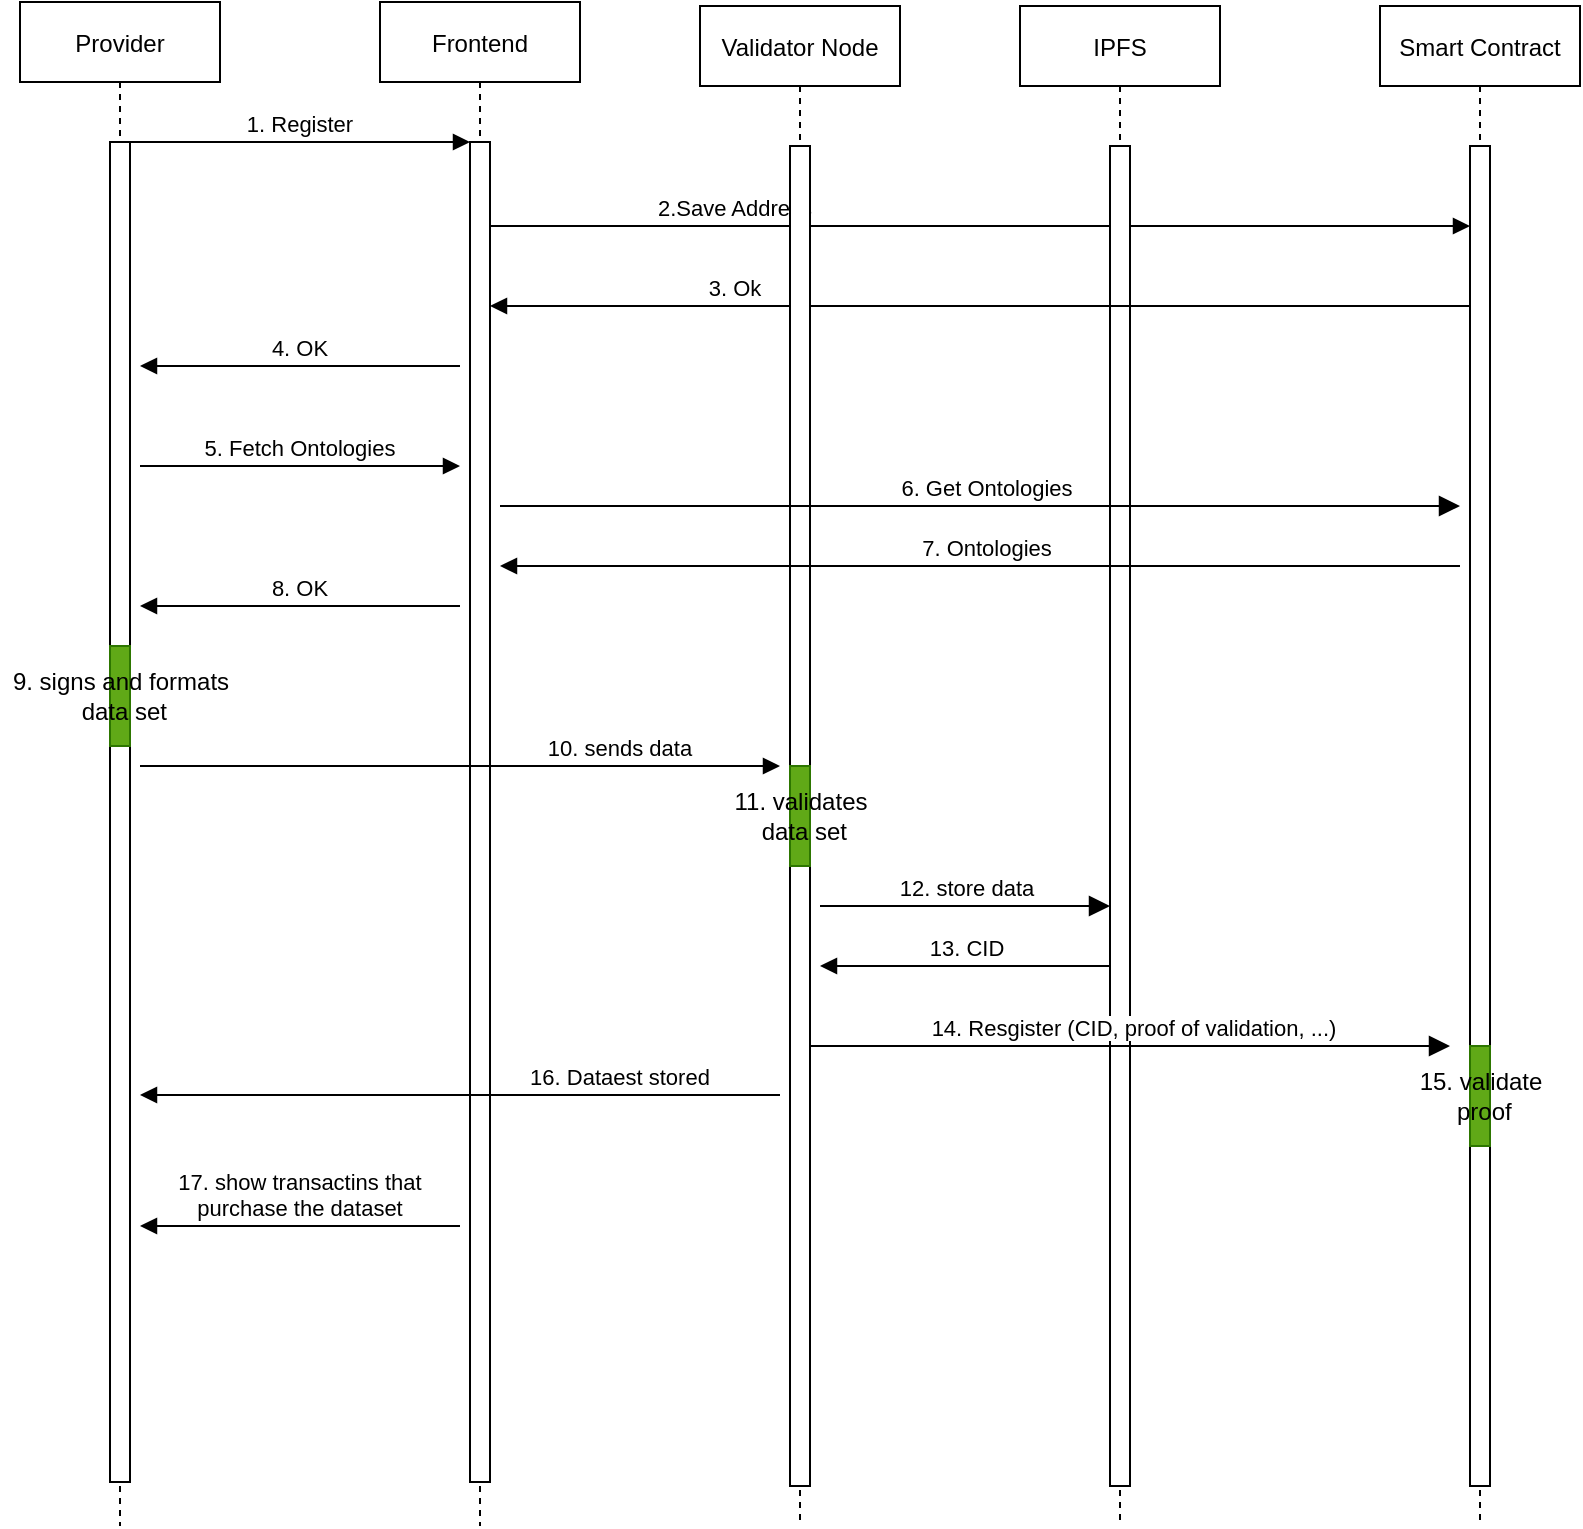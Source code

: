 <mxfile>
    <diagram id="53vZRzIDgZGgw-JT5D9q" name="Page-1">
        <mxGraphModel dx="690" dy="558" grid="1" gridSize="10" guides="1" tooltips="1" connect="1" arrows="1" fold="1" page="1" pageScale="1" pageWidth="850" pageHeight="1100" math="0" shadow="0">
            <root>
                <mxCell id="0"/>
                <mxCell id="1" parent="0"/>
                <mxCell id="2" value="Provider" style="shape=umlLifeline;perimeter=lifelinePerimeter;container=1;collapsible=0;recursiveResize=0;rounded=0;shadow=0;strokeWidth=1;" parent="1" vertex="1">
                    <mxGeometry x="20" y="78" width="100" height="762" as="geometry"/>
                </mxCell>
                <mxCell id="3" value="" style="points=[];perimeter=orthogonalPerimeter;rounded=0;shadow=0;strokeWidth=1;" parent="2" vertex="1">
                    <mxGeometry x="45" y="70" width="10" height="670" as="geometry"/>
                </mxCell>
                <mxCell id="6" value="Frontend" style="shape=umlLifeline;perimeter=lifelinePerimeter;container=1;collapsible=0;recursiveResize=0;rounded=0;shadow=0;strokeWidth=1;" parent="1" vertex="1">
                    <mxGeometry x="200" y="78" width="100" height="762" as="geometry"/>
                </mxCell>
                <mxCell id="7" value="" style="points=[];perimeter=orthogonalPerimeter;rounded=0;shadow=0;strokeWidth=1;" parent="6" vertex="1">
                    <mxGeometry x="45" y="70" width="10" height="670" as="geometry"/>
                </mxCell>
                <mxCell id="9" value="1. Register" style="verticalAlign=bottom;endArrow=block;entryX=0;entryY=0;shadow=0;strokeWidth=1;" parent="1" source="3" target="7" edge="1">
                    <mxGeometry relative="1" as="geometry">
                        <mxPoint x="250" y="160" as="sourcePoint"/>
                    </mxGeometry>
                </mxCell>
                <mxCell id="10" value="2.Save Address" style="verticalAlign=bottom;endArrow=block;shadow=0;strokeWidth=1;" parent="1" source="7" target="15" edge="1">
                    <mxGeometry x="-0.499" relative="1" as="geometry">
                        <mxPoint x="215" y="200" as="sourcePoint"/>
                        <mxPoint x="670" y="190" as="targetPoint"/>
                        <Array as="points">
                            <mxPoint x="480" y="190"/>
                            <mxPoint x="590" y="190"/>
                        </Array>
                        <mxPoint as="offset"/>
                    </mxGeometry>
                </mxCell>
                <mxCell id="12" value="IPFS" style="shape=umlLifeline;perimeter=lifelinePerimeter;container=1;collapsible=0;recursiveResize=0;rounded=0;shadow=0;strokeWidth=1;" parent="1" vertex="1">
                    <mxGeometry x="520" y="80" width="100" height="760" as="geometry"/>
                </mxCell>
                <mxCell id="13" value="" style="points=[];perimeter=orthogonalPerimeter;rounded=0;shadow=0;strokeWidth=1;" parent="12" vertex="1">
                    <mxGeometry x="45" y="70" width="10" height="670" as="geometry"/>
                </mxCell>
                <mxCell id="14" value="Smart Contract" style="shape=umlLifeline;perimeter=lifelinePerimeter;container=1;collapsible=0;recursiveResize=0;rounded=0;shadow=0;strokeWidth=1;" parent="1" vertex="1">
                    <mxGeometry x="700" y="80" width="100" height="760" as="geometry"/>
                </mxCell>
                <mxCell id="15" value="" style="points=[];perimeter=orthogonalPerimeter;rounded=0;shadow=0;strokeWidth=1;" parent="14" vertex="1">
                    <mxGeometry x="45" y="70" width="10" height="670" as="geometry"/>
                </mxCell>
                <mxCell id="17" value="3. Ok" style="verticalAlign=bottom;endArrow=none;shadow=0;strokeWidth=1;startArrow=block;startFill=1;endFill=0;" parent="1" source="7" target="15" edge="1">
                    <mxGeometry x="-0.499" relative="1" as="geometry">
                        <mxPoint x="330.25" y="220" as="sourcePoint"/>
                        <mxPoint x="660" y="220" as="targetPoint"/>
                        <Array as="points">
                            <mxPoint x="400" y="230"/>
                            <mxPoint x="590" y="230"/>
                        </Array>
                        <mxPoint as="offset"/>
                    </mxGeometry>
                </mxCell>
                <mxCell id="22" value="" style="points=[];perimeter=orthogonalPerimeter;rounded=0;shadow=0;strokeWidth=1;fillColor=#60a917;strokeColor=#2D7600;fontColor=#ffffff;" parent="1" vertex="1">
                    <mxGeometry x="65" y="400" width="10" height="50" as="geometry"/>
                </mxCell>
                <mxCell id="26" value="Validator Node" style="shape=umlLifeline;perimeter=lifelinePerimeter;container=1;collapsible=0;recursiveResize=0;rounded=0;shadow=0;strokeWidth=1;" vertex="1" parent="1">
                    <mxGeometry x="360" y="80" width="100" height="760" as="geometry"/>
                </mxCell>
                <mxCell id="27" value="" style="points=[];perimeter=orthogonalPerimeter;rounded=0;shadow=0;strokeWidth=1;" vertex="1" parent="26">
                    <mxGeometry x="45" y="70" width="10" height="670" as="geometry"/>
                </mxCell>
                <mxCell id="28" value="5. Fetch Ontologies" style="verticalAlign=bottom;endArrow=block;shadow=0;strokeWidth=1;" edge="1" parent="1">
                    <mxGeometry relative="1" as="geometry">
                        <mxPoint x="80" y="310.0" as="sourcePoint"/>
                        <mxPoint x="240" y="310" as="targetPoint"/>
                    </mxGeometry>
                </mxCell>
                <mxCell id="29" value="6. Get Ontologies" style="verticalAlign=bottom;endArrow=block;endSize=8;shadow=0;strokeWidth=1;endFill=1;" edge="1" parent="1">
                    <mxGeometry x="0.014" relative="1" as="geometry">
                        <mxPoint x="740" y="330" as="targetPoint"/>
                        <mxPoint x="260" y="330" as="sourcePoint"/>
                        <mxPoint as="offset"/>
                        <Array as="points">
                            <mxPoint x="535" y="330"/>
                        </Array>
                    </mxGeometry>
                </mxCell>
                <mxCell id="30" value="4. OK" style="verticalAlign=bottom;endArrow=none;entryX=0;entryY=0;shadow=0;strokeWidth=1;startArrow=block;startFill=1;endFill=0;" edge="1" parent="1">
                    <mxGeometry relative="1" as="geometry">
                        <mxPoint x="80" y="260" as="sourcePoint"/>
                        <mxPoint x="240" y="260.0" as="targetPoint"/>
                    </mxGeometry>
                </mxCell>
                <mxCell id="31" value="7. Ontologies" style="verticalAlign=bottom;endArrow=none;endSize=8;shadow=0;strokeWidth=1;endFill=0;startArrow=block;startFill=1;" edge="1" parent="1">
                    <mxGeometry x="0.014" relative="1" as="geometry">
                        <mxPoint x="740" y="360" as="targetPoint"/>
                        <mxPoint x="260" y="360" as="sourcePoint"/>
                        <mxPoint as="offset"/>
                        <Array as="points">
                            <mxPoint x="535" y="360"/>
                        </Array>
                    </mxGeometry>
                </mxCell>
                <mxCell id="32" value="8. OK" style="verticalAlign=bottom;endArrow=none;entryX=0;entryY=0;shadow=0;strokeWidth=1;startArrow=block;startFill=1;endFill=0;" edge="1" parent="1">
                    <mxGeometry relative="1" as="geometry">
                        <mxPoint x="80" y="380" as="sourcePoint"/>
                        <mxPoint x="240" y="380.0" as="targetPoint"/>
                    </mxGeometry>
                </mxCell>
                <mxCell id="33" value="14. Resgister (CID, proof of validation, ...)" style="verticalAlign=bottom;endArrow=block;endSize=8;shadow=0;strokeWidth=1;endFill=1;" edge="1" parent="1">
                    <mxGeometry x="0.014" relative="1" as="geometry">
                        <mxPoint x="735" y="600" as="targetPoint"/>
                        <mxPoint x="415" y="600" as="sourcePoint"/>
                        <mxPoint as="offset"/>
                        <Array as="points">
                            <mxPoint x="520" y="600"/>
                        </Array>
                    </mxGeometry>
                </mxCell>
                <mxCell id="34" value="10. sends data" style="verticalAlign=bottom;endArrow=block;shadow=0;strokeWidth=1;" edge="1" parent="1">
                    <mxGeometry x="0.5" relative="1" as="geometry">
                        <mxPoint x="80" y="460.0" as="sourcePoint"/>
                        <mxPoint x="400" y="460" as="targetPoint"/>
                        <mxPoint as="offset"/>
                    </mxGeometry>
                </mxCell>
                <mxCell id="35" value="12. store data" style="verticalAlign=bottom;endArrow=block;endSize=8;shadow=0;strokeWidth=1;endFill=1;" edge="1" parent="1">
                    <mxGeometry x="0.014" relative="1" as="geometry">
                        <mxPoint x="565" y="530" as="targetPoint"/>
                        <mxPoint x="420" y="530" as="sourcePoint"/>
                        <mxPoint as="offset"/>
                        <Array as="points">
                            <mxPoint x="530" y="530"/>
                        </Array>
                    </mxGeometry>
                </mxCell>
                <mxCell id="36" value="" style="points=[];perimeter=orthogonalPerimeter;rounded=0;shadow=0;strokeWidth=1;fillColor=#60a917;strokeColor=#2D7600;fontColor=#ffffff;" vertex="1" parent="1">
                    <mxGeometry x="405" y="460" width="10" height="50" as="geometry"/>
                </mxCell>
                <mxCell id="37" value="9. signs and formats&lt;br&gt;&amp;nbsp;data set" style="text;html=1;align=center;verticalAlign=middle;resizable=0;points=[];autosize=1;strokeColor=none;" vertex="1" parent="1">
                    <mxGeometry x="10" y="410" width="120" height="30" as="geometry"/>
                </mxCell>
                <mxCell id="38" value="11. validates&lt;br&gt;&amp;nbsp;data set" style="text;html=1;align=center;verticalAlign=middle;resizable=0;points=[];autosize=1;strokeColor=none;" vertex="1" parent="1">
                    <mxGeometry x="370" y="470" width="80" height="30" as="geometry"/>
                </mxCell>
                <mxCell id="39" value="13. CID" style="verticalAlign=bottom;endArrow=none;endSize=8;shadow=0;strokeWidth=1;endFill=0;startArrow=block;startFill=1;" edge="1" parent="1">
                    <mxGeometry x="0.014" relative="1" as="geometry">
                        <mxPoint x="565" y="560" as="targetPoint"/>
                        <mxPoint x="420" y="560" as="sourcePoint"/>
                        <mxPoint as="offset"/>
                        <Array as="points">
                            <mxPoint x="530" y="560"/>
                        </Array>
                    </mxGeometry>
                </mxCell>
                <mxCell id="40" value="" style="points=[];perimeter=orthogonalPerimeter;rounded=0;shadow=0;strokeWidth=1;fillColor=#60a917;strokeColor=#2D7600;fontColor=#ffffff;" vertex="1" parent="1">
                    <mxGeometry x="745" y="600" width="10" height="50" as="geometry"/>
                </mxCell>
                <mxCell id="41" value="15. validate&lt;br&gt;&amp;nbsp;proof" style="text;html=1;align=center;verticalAlign=middle;resizable=0;points=[];autosize=1;strokeColor=none;" vertex="1" parent="1">
                    <mxGeometry x="710" y="610" width="80" height="30" as="geometry"/>
                </mxCell>
                <mxCell id="42" value="16. Dataest stored" style="verticalAlign=bottom;endArrow=none;shadow=0;strokeWidth=1;endFill=0;startArrow=block;startFill=1;" edge="1" parent="1">
                    <mxGeometry x="0.5" relative="1" as="geometry">
                        <mxPoint x="80" y="624.5" as="sourcePoint"/>
                        <mxPoint x="400" y="624.5" as="targetPoint"/>
                        <mxPoint as="offset"/>
                    </mxGeometry>
                </mxCell>
                <mxCell id="43" value="17. show transactins that &#10;purchase the dataset" style="verticalAlign=bottom;endArrow=none;entryX=0;entryY=0;shadow=0;strokeWidth=1;startArrow=block;startFill=1;endFill=0;" edge="1" parent="1">
                    <mxGeometry relative="1" as="geometry">
                        <mxPoint x="80" y="690" as="sourcePoint"/>
                        <mxPoint x="240" y="690.0" as="targetPoint"/>
                    </mxGeometry>
                </mxCell>
            </root>
        </mxGraphModel>
    </diagram>
</mxfile>
